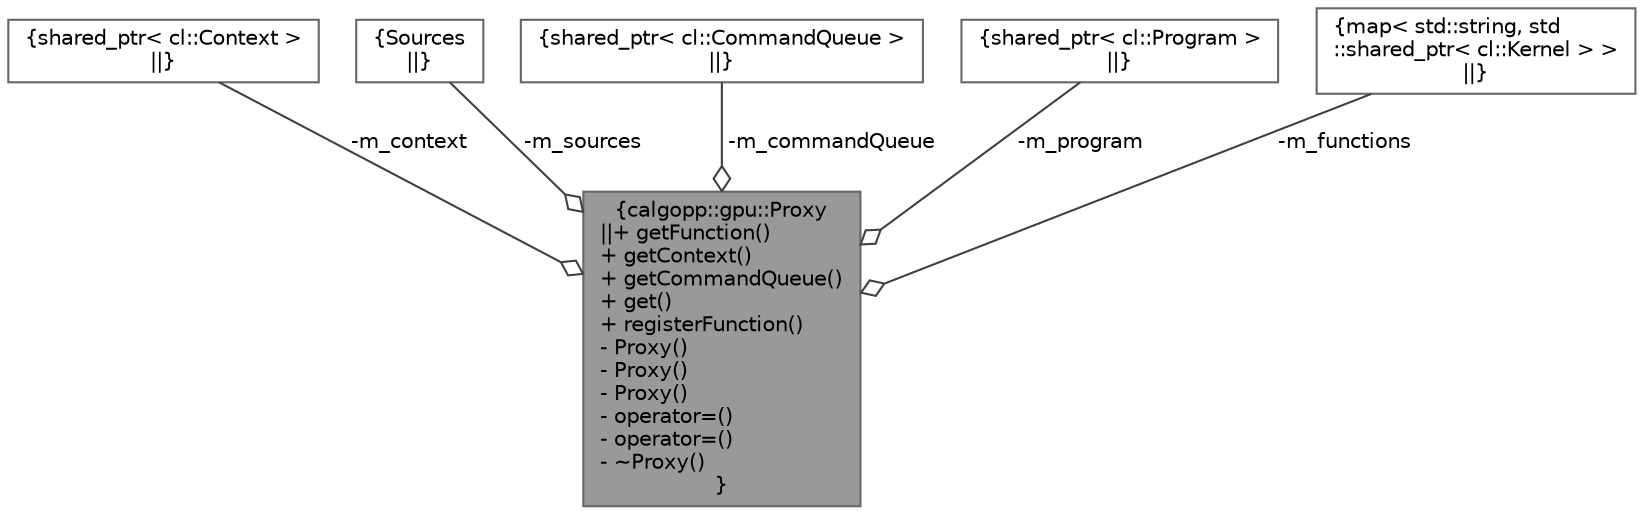 digraph "calgopp::gpu::Proxy"
{
 // LATEX_PDF_SIZE
  bgcolor="transparent";
  edge [fontname=Helvetica,fontsize=10,labelfontname=Helvetica,labelfontsize=10];
  node [fontname=Helvetica,fontsize=10,shape=box,height=0.2,width=0.4];
  Node1 [label="{calgopp::gpu::Proxy\n||+ getFunction()\l+ getContext()\l+ getCommandQueue()\l+ get()\l+ registerFunction()\l- Proxy()\l- Proxy()\l- Proxy()\l- operator=()\l- operator=()\l- ~Proxy()\l}",height=0.2,width=0.4,color="gray40", fillcolor="grey60", style="filled", fontcolor="black",tooltip=" "];
  Node2 -> Node1 [color="grey25",style="solid",label=" -m_context" ,arrowhead="odiamond"];
  Node2 [label="{shared_ptr\< cl::Context \>\n||}",height=0.2,width=0.4,color="gray40", fillcolor="white", style="filled",tooltip=" "];
  Node3 -> Node1 [color="grey25",style="solid",label=" -m_sources" ,arrowhead="odiamond"];
  Node3 [label="{Sources\n||}",height=0.2,width=0.4,color="gray40", fillcolor="white", style="filled",tooltip=" "];
  Node4 -> Node1 [color="grey25",style="solid",label=" -m_commandQueue" ,arrowhead="odiamond"];
  Node4 [label="{shared_ptr\< cl::CommandQueue \>\n||}",height=0.2,width=0.4,color="gray40", fillcolor="white", style="filled",tooltip=" "];
  Node5 -> Node1 [color="grey25",style="solid",label=" -m_program" ,arrowhead="odiamond"];
  Node5 [label="{shared_ptr\< cl::Program \>\n||}",height=0.2,width=0.4,color="gray40", fillcolor="white", style="filled",tooltip=" "];
  Node6 -> Node1 [color="grey25",style="solid",label=" -m_functions" ,arrowhead="odiamond"];
  Node6 [label="{map\< std::string, std\l::shared_ptr\< cl::Kernel \> \>\n||}",height=0.2,width=0.4,color="gray40", fillcolor="white", style="filled",tooltip=" "];
}
